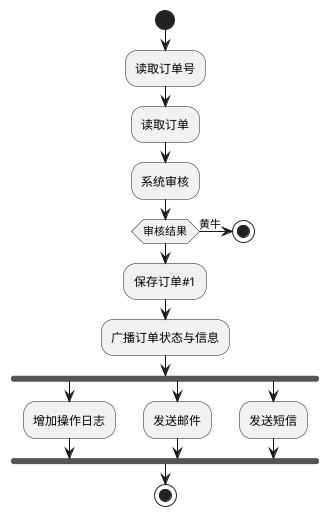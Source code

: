 
@startuml
|订单|
start
:读取订单号;
:读取订单;
:系统审核;

if(审核结果)then(黄牛)
    stop
endif

|订单|
:保存订单#1;
:广播订单状态与信息;
 fork
|订单|
:增加操作日志;
fork again
:发送邮件;
fork again
:发送短信;


end fork
stop
@enduml

#1 核心内容：生成订单项，生成发票，生成发货单;

#2 0元单需要人工审核。

